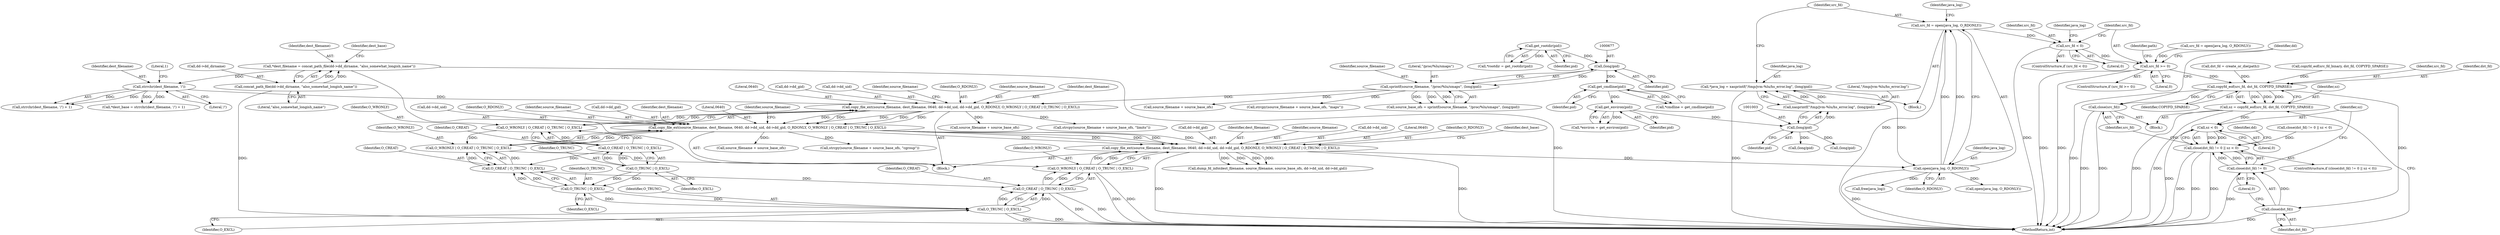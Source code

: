 digraph "0_abrt_8939398b82006ba1fec4ed491339fc075f43fc7c_1@API" {
"1001006" [label="(Call,src_fd = open(java_log, O_RDONLY))"];
"1001008" [label="(Call,open(java_log, O_RDONLY))"];
"1000998" [label="(Call,*java_log = xasprintf(\"/tmp/jvm-%lu/hs_error.log\", (long)pid))"];
"1001000" [label="(Call,xasprintf(\"/tmp/jvm-%lu/hs_error.log\", (long)pid))"];
"1001002" [label="(Call,(long)pid)"];
"1000857" [label="(Call,get_environ(pid))"];
"1000850" [label="(Call,get_cmdline(pid))"];
"1000676" [label="(Call,(long)pid)"];
"1000663" [label="(Call,get_rootdir(pid))"];
"1000759" [label="(Call,copy_file_ext(source_filename, dest_filename, 0640, dd->dd_uid, dd->dd_gid, O_RDONLY, O_WRONLY | O_CREAT | O_TRUNC | O_EXCL))"];
"1000733" [label="(Call,copy_file_ext(source_filename, dest_filename, 0640, dd->dd_uid, dd->dd_gid, O_RDONLY, O_WRONLY | O_CREAT | O_TRUNC | O_EXCL))"];
"1000707" [label="(Call,copy_file_ext(source_filename, dest_filename, 0640, dd->dd_uid, dd->dd_gid, O_RDONLY, O_WRONLY | O_CREAT | O_TRUNC | O_EXCL))"];
"1000673" [label="(Call,sprintf(source_filename, \"/proc/%lu/smaps\", (long)pid))"];
"1000695" [label="(Call,strrchr(dest_filename, '/'))"];
"1000684" [label="(Call,*dest_filename = concat_path_file(dd->dd_dirname, \"also_somewhat_longish_name\"))"];
"1000686" [label="(Call,concat_path_file(dd->dd_dirname, \"also_somewhat_longish_name\"))"];
"1000718" [label="(Call,O_WRONLY | O_CREAT | O_TRUNC | O_EXCL)"];
"1000720" [label="(Call,O_CREAT | O_TRUNC | O_EXCL)"];
"1000722" [label="(Call,O_TRUNC | O_EXCL)"];
"1000744" [label="(Call,O_WRONLY | O_CREAT | O_TRUNC | O_EXCL)"];
"1000746" [label="(Call,O_CREAT | O_TRUNC | O_EXCL)"];
"1000748" [label="(Call,O_TRUNC | O_EXCL)"];
"1000770" [label="(Call,O_WRONLY | O_CREAT | O_TRUNC | O_EXCL)"];
"1000772" [label="(Call,O_CREAT | O_TRUNC | O_EXCL)"];
"1000774" [label="(Call,O_TRUNC | O_EXCL)"];
"1001014" [label="(Call,src_fd < 0)"];
"1001034" [label="(Call,src_fd >= 0)"];
"1001051" [label="(Call,copyfd_eof(src_fd, dst_fd, COPYFD_SPARSE))"];
"1001049" [label="(Call,sz = copyfd_eof(src_fd, dst_fd, COPYFD_SPARSE))"];
"1001061" [label="(Call,sz < 0)"];
"1001056" [label="(Call,close(dst_fd) != 0 || sz < 0)"];
"1001058" [label="(Call,close(dst_fd))"];
"1001057" [label="(Call,close(dst_fd) != 0)"];
"1001070" [label="(Call,close(src_fd))"];
"1000714" [label="(Call,dd->dd_gid)"];
"1001051" [label="(Call,copyfd_eof(src_fd, dst_fd, COPYFD_SPARSE))"];
"1001059" [label="(Identifier,dst_fd)"];
"1001060" [label="(Literal,0)"];
"1001055" [label="(ControlStructure,if (close(dst_fd) != 0 || sz < 0))"];
"1000848" [label="(Call,*cmdline = get_cmdline(pid))"];
"1000699" [label="(Call,strcpy(source_filename + source_base_ofs, \"maps\"))"];
"1001052" [label="(Identifier,src_fd)"];
"1001009" [label="(Identifier,java_log)"];
"1001035" [label="(Identifier,src_fd)"];
"1000663" [label="(Call,get_rootdir(pid))"];
"1000766" [label="(Call,dd->dd_gid)"];
"1000772" [label="(Call,O_CREAT | O_TRUNC | O_EXCL)"];
"1000718" [label="(Call,O_WRONLY | O_CREAT | O_TRUNC | O_EXCL)"];
"1000674" [label="(Identifier,source_filename)"];
"1000695" [label="(Call,strrchr(dest_filename, '/'))"];
"1000761" [label="(Identifier,dest_filename)"];
"1000671" [label="(Call,source_base_ofs = sprintf(source_filename, \"/proc/%lu/smaps\", (long)pid))"];
"1000686" [label="(Call,concat_path_file(dd->dd_dirname, \"also_somewhat_longish_name\"))"];
"1000999" [label="(Identifier,java_log)"];
"1000711" [label="(Call,dd->dd_uid)"];
"1001006" [label="(Call,src_fd = open(java_log, O_RDONLY))"];
"1001002" [label="(Call,(long)pid)"];
"1000727" [label="(Identifier,source_filename)"];
"1000737" [label="(Call,dd->dd_uid)"];
"1000722" [label="(Call,O_TRUNC | O_EXCL)"];
"1000675" [label="(Literal,\"/proc/%lu/smaps\")"];
"1000694" [label="(Call,strrchr(dest_filename, '/') + 1)"];
"1000687" [label="(Call,dd->dd_dirname)"];
"1000760" [label="(Identifier,source_filename)"];
"1000858" [label="(Identifier,pid)"];
"1000719" [label="(Identifier,O_WRONLY)"];
"1000684" [label="(Call,*dest_filename = concat_path_file(dd->dd_dirname, \"also_somewhat_longish_name\"))"];
"1000717" [label="(Identifier,O_RDONLY)"];
"1000696" [label="(Identifier,dest_filename)"];
"1001066" [label="(Identifier,dd)"];
"1001007" [label="(Identifier,src_fd)"];
"1001053" [label="(Identifier,dst_fd)"];
"1000773" [label="(Identifier,O_CREAT)"];
"1000743" [label="(Identifier,O_RDONLY)"];
"1000678" [label="(Identifier,pid)"];
"1000700" [label="(Call,source_filename + source_base_ofs)"];
"1001000" [label="(Call,xasprintf(\"/tmp/jvm-%lu/hs_error.log\", (long)pid))"];
"1000673" [label="(Call,sprintf(source_filename, \"/proc/%lu/smaps\", (long)pid))"];
"1001028" [label="(Call,open(java_log, O_RDONLY))"];
"1001037" [label="(Block,)"];
"1001058" [label="(Call,close(dst_fd))"];
"1001023" [label="(Call,(long)pid)"];
"1000746" [label="(Call,O_CREAT | O_TRUNC | O_EXCL)"];
"1001056" [label="(Call,close(dst_fd) != 0 || sz < 0)"];
"1000857" [label="(Call,get_environ(pid))"];
"1001049" [label="(Call,sz = copyfd_eof(src_fd, dst_fd, COPYFD_SPARSE))"];
"1000724" [label="(Identifier,O_EXCL)"];
"1001034" [label="(Call,src_fd >= 0)"];
"1001016" [label="(Literal,0)"];
"1001063" [label="(Literal,0)"];
"1001061" [label="(Call,sz < 0)"];
"1001010" [label="(Identifier,O_RDONLY)"];
"1001011" [label="(Call,free(java_log))"];
"1000749" [label="(Identifier,O_TRUNC)"];
"1000723" [label="(Identifier,O_TRUNC)"];
"1001013" [label="(ControlStructure,if (src_fd < 0))"];
"1000780" [label="(Call,dump_fd_info(dest_filename, source_filename, source_base_ofs, dd->dd_uid, dd->dd_gid))"];
"1000726" [label="(Call,source_filename + source_base_ofs)"];
"1000851" [label="(Identifier,pid)"];
"1000692" [label="(Call,*dest_base = strrchr(dest_filename, '/') + 1)"];
"1000763" [label="(Call,dd->dd_uid)"];
"1000747" [label="(Identifier,O_CREAT)"];
"1000690" [label="(Literal,\"also_somewhat_longish_name\")"];
"1001044" [label="(Call,dst_fd = create_or_die(path))"];
"1001019" [label="(Identifier,java_log)"];
"1000752" [label="(Call,source_filename + source_base_ofs)"];
"1001070" [label="(Call,close(src_fd))"];
"1001036" [label="(Literal,0)"];
"1000721" [label="(Identifier,O_CREAT)"];
"1001073" [label="(Identifier,dd)"];
"1000996" [label="(Block,)"];
"1000664" [label="(Identifier,pid)"];
"1000855" [label="(Call,*environ = get_environ(pid))"];
"1001057" [label="(Call,close(dst_fd) != 0)"];
"1000762" [label="(Literal,0640)"];
"1000744" [label="(Call,O_WRONLY | O_CREAT | O_TRUNC | O_EXCL)"];
"1000774" [label="(Call,O_TRUNC | O_EXCL)"];
"1000698" [label="(Literal,1)"];
"1001050" [label="(Identifier,sz)"];
"1000750" [label="(Identifier,O_EXCL)"];
"1001062" [label="(Identifier,sz)"];
"1000998" [label="(Call,*java_log = xasprintf(\"/tmp/jvm-%lu/hs_error.log\", (long)pid))"];
"1000776" [label="(Identifier,O_EXCL)"];
"1000661" [label="(Call,*rootdir = get_rootdir(pid))"];
"1000771" [label="(Identifier,O_WRONLY)"];
"1000734" [label="(Identifier,source_filename)"];
"1001001" [label="(Literal,\"/tmp/jvm-%lu/hs_error.log\")"];
"1000751" [label="(Call,strcpy(source_filename + source_base_ofs, \"cgroup\"))"];
"1001012" [label="(Identifier,java_log)"];
"1000720" [label="(Call,O_CREAT | O_TRUNC | O_EXCL)"];
"1000769" [label="(Identifier,O_RDONLY)"];
"1001105" [label="(Call,(long)pid)"];
"1001040" [label="(Identifier,path)"];
"1000778" [label="(Identifier,dest_base)"];
"1000708" [label="(Identifier,source_filename)"];
"1001071" [label="(Identifier,src_fd)"];
"1001033" [label="(ControlStructure,if (src_fd >= 0))"];
"1000850" [label="(Call,get_cmdline(pid))"];
"1000770" [label="(Call,O_WRONLY | O_CREAT | O_TRUNC | O_EXCL)"];
"1000908" [label="(Call,close(dst_fd) != 0 || sz < 0)"];
"1001014" [label="(Call,src_fd < 0)"];
"1001004" [label="(Identifier,pid)"];
"1000676" [label="(Call,(long)pid)"];
"1000740" [label="(Call,dd->dd_gid)"];
"1000685" [label="(Identifier,dest_filename)"];
"1000697" [label="(Literal,'/')"];
"1000725" [label="(Call,strcpy(source_filename + source_base_ofs, \"limits\"))"];
"1000775" [label="(Identifier,O_TRUNC)"];
"1000735" [label="(Identifier,dest_filename)"];
"1001008" [label="(Call,open(java_log, O_RDONLY))"];
"1000709" [label="(Identifier,dest_filename)"];
"1000759" [label="(Call,copy_file_ext(source_filename, dest_filename, 0640, dd->dd_uid, dd->dd_gid, O_RDONLY, O_WRONLY | O_CREAT | O_TRUNC | O_EXCL))"];
"1001015" [label="(Identifier,src_fd)"];
"1000898" [label="(Call,copyfd_eof(src_fd_binary, dst_fd, COPYFD_SPARSE))"];
"1000733" [label="(Call,copy_file_ext(source_filename, dest_filename, 0640, dd->dd_uid, dd->dd_gid, O_RDONLY, O_WRONLY | O_CREAT | O_TRUNC | O_EXCL))"];
"1000745" [label="(Identifier,O_WRONLY)"];
"1000710" [label="(Literal,0640)"];
"1000707" [label="(Call,copy_file_ext(source_filename, dest_filename, 0640, dd->dd_uid, dd->dd_gid, O_RDONLY, O_WRONLY | O_CREAT | O_TRUNC | O_EXCL))"];
"1000736" [label="(Literal,0640)"];
"1000693" [label="(Identifier,dest_base)"];
"1000753" [label="(Identifier,source_filename)"];
"1001054" [label="(Identifier,COPYFD_SPARSE)"];
"1001237" [label="(MethodReturn,int)"];
"1000748" [label="(Call,O_TRUNC | O_EXCL)"];
"1000659" [label="(Block,)"];
"1001026" [label="(Call,src_fd = open(java_log, O_RDONLY))"];
"1001006" -> "1000996"  [label="AST: "];
"1001006" -> "1001008"  [label="CFG: "];
"1001007" -> "1001006"  [label="AST: "];
"1001008" -> "1001006"  [label="AST: "];
"1001012" -> "1001006"  [label="CFG: "];
"1001006" -> "1001237"  [label="DDG: "];
"1001008" -> "1001006"  [label="DDG: "];
"1001008" -> "1001006"  [label="DDG: "];
"1001006" -> "1001014"  [label="DDG: "];
"1001008" -> "1001010"  [label="CFG: "];
"1001009" -> "1001008"  [label="AST: "];
"1001010" -> "1001008"  [label="AST: "];
"1001008" -> "1001237"  [label="DDG: "];
"1000998" -> "1001008"  [label="DDG: "];
"1000759" -> "1001008"  [label="DDG: "];
"1001008" -> "1001011"  [label="DDG: "];
"1001008" -> "1001028"  [label="DDG: "];
"1000998" -> "1000996"  [label="AST: "];
"1000998" -> "1001000"  [label="CFG: "];
"1000999" -> "1000998"  [label="AST: "];
"1001000" -> "1000998"  [label="AST: "];
"1001007" -> "1000998"  [label="CFG: "];
"1000998" -> "1001237"  [label="DDG: "];
"1001000" -> "1000998"  [label="DDG: "];
"1001000" -> "1000998"  [label="DDG: "];
"1001000" -> "1001002"  [label="CFG: "];
"1001001" -> "1001000"  [label="AST: "];
"1001002" -> "1001000"  [label="AST: "];
"1001002" -> "1001000"  [label="DDG: "];
"1001002" -> "1001004"  [label="CFG: "];
"1001003" -> "1001002"  [label="AST: "];
"1001004" -> "1001002"  [label="AST: "];
"1000857" -> "1001002"  [label="DDG: "];
"1001002" -> "1001023"  [label="DDG: "];
"1001002" -> "1001105"  [label="DDG: "];
"1000857" -> "1000855"  [label="AST: "];
"1000857" -> "1000858"  [label="CFG: "];
"1000858" -> "1000857"  [label="AST: "];
"1000855" -> "1000857"  [label="CFG: "];
"1000857" -> "1000855"  [label="DDG: "];
"1000850" -> "1000857"  [label="DDG: "];
"1000850" -> "1000848"  [label="AST: "];
"1000850" -> "1000851"  [label="CFG: "];
"1000851" -> "1000850"  [label="AST: "];
"1000848" -> "1000850"  [label="CFG: "];
"1000850" -> "1000848"  [label="DDG: "];
"1000676" -> "1000850"  [label="DDG: "];
"1000676" -> "1000673"  [label="AST: "];
"1000676" -> "1000678"  [label="CFG: "];
"1000677" -> "1000676"  [label="AST: "];
"1000678" -> "1000676"  [label="AST: "];
"1000673" -> "1000676"  [label="CFG: "];
"1000676" -> "1000673"  [label="DDG: "];
"1000663" -> "1000676"  [label="DDG: "];
"1000663" -> "1000661"  [label="AST: "];
"1000663" -> "1000664"  [label="CFG: "];
"1000664" -> "1000663"  [label="AST: "];
"1000661" -> "1000663"  [label="CFG: "];
"1000663" -> "1000661"  [label="DDG: "];
"1000759" -> "1000659"  [label="AST: "];
"1000759" -> "1000770"  [label="CFG: "];
"1000760" -> "1000759"  [label="AST: "];
"1000761" -> "1000759"  [label="AST: "];
"1000762" -> "1000759"  [label="AST: "];
"1000763" -> "1000759"  [label="AST: "];
"1000766" -> "1000759"  [label="AST: "];
"1000769" -> "1000759"  [label="AST: "];
"1000770" -> "1000759"  [label="AST: "];
"1000778" -> "1000759"  [label="CFG: "];
"1000759" -> "1001237"  [label="DDG: "];
"1000759" -> "1001237"  [label="DDG: "];
"1000733" -> "1000759"  [label="DDG: "];
"1000733" -> "1000759"  [label="DDG: "];
"1000733" -> "1000759"  [label="DDG: "];
"1000733" -> "1000759"  [label="DDG: "];
"1000733" -> "1000759"  [label="DDG: "];
"1000770" -> "1000759"  [label="DDG: "];
"1000770" -> "1000759"  [label="DDG: "];
"1000759" -> "1000780"  [label="DDG: "];
"1000759" -> "1000780"  [label="DDG: "];
"1000759" -> "1000780"  [label="DDG: "];
"1000759" -> "1000780"  [label="DDG: "];
"1000733" -> "1000659"  [label="AST: "];
"1000733" -> "1000744"  [label="CFG: "];
"1000734" -> "1000733"  [label="AST: "];
"1000735" -> "1000733"  [label="AST: "];
"1000736" -> "1000733"  [label="AST: "];
"1000737" -> "1000733"  [label="AST: "];
"1000740" -> "1000733"  [label="AST: "];
"1000743" -> "1000733"  [label="AST: "];
"1000744" -> "1000733"  [label="AST: "];
"1000753" -> "1000733"  [label="CFG: "];
"1000707" -> "1000733"  [label="DDG: "];
"1000707" -> "1000733"  [label="DDG: "];
"1000707" -> "1000733"  [label="DDG: "];
"1000707" -> "1000733"  [label="DDG: "];
"1000707" -> "1000733"  [label="DDG: "];
"1000744" -> "1000733"  [label="DDG: "];
"1000744" -> "1000733"  [label="DDG: "];
"1000733" -> "1000751"  [label="DDG: "];
"1000733" -> "1000752"  [label="DDG: "];
"1000707" -> "1000659"  [label="AST: "];
"1000707" -> "1000718"  [label="CFG: "];
"1000708" -> "1000707"  [label="AST: "];
"1000709" -> "1000707"  [label="AST: "];
"1000710" -> "1000707"  [label="AST: "];
"1000711" -> "1000707"  [label="AST: "];
"1000714" -> "1000707"  [label="AST: "];
"1000717" -> "1000707"  [label="AST: "];
"1000718" -> "1000707"  [label="AST: "];
"1000727" -> "1000707"  [label="CFG: "];
"1000673" -> "1000707"  [label="DDG: "];
"1000695" -> "1000707"  [label="DDG: "];
"1000718" -> "1000707"  [label="DDG: "];
"1000718" -> "1000707"  [label="DDG: "];
"1000707" -> "1000725"  [label="DDG: "];
"1000707" -> "1000726"  [label="DDG: "];
"1000673" -> "1000671"  [label="AST: "];
"1000674" -> "1000673"  [label="AST: "];
"1000675" -> "1000673"  [label="AST: "];
"1000671" -> "1000673"  [label="CFG: "];
"1000673" -> "1000671"  [label="DDG: "];
"1000673" -> "1000671"  [label="DDG: "];
"1000673" -> "1000671"  [label="DDG: "];
"1000673" -> "1000699"  [label="DDG: "];
"1000673" -> "1000700"  [label="DDG: "];
"1000695" -> "1000694"  [label="AST: "];
"1000695" -> "1000697"  [label="CFG: "];
"1000696" -> "1000695"  [label="AST: "];
"1000697" -> "1000695"  [label="AST: "];
"1000698" -> "1000695"  [label="CFG: "];
"1000695" -> "1000692"  [label="DDG: "];
"1000695" -> "1000692"  [label="DDG: "];
"1000695" -> "1000694"  [label="DDG: "];
"1000695" -> "1000694"  [label="DDG: "];
"1000684" -> "1000695"  [label="DDG: "];
"1000684" -> "1000659"  [label="AST: "];
"1000684" -> "1000686"  [label="CFG: "];
"1000685" -> "1000684"  [label="AST: "];
"1000686" -> "1000684"  [label="AST: "];
"1000693" -> "1000684"  [label="CFG: "];
"1000684" -> "1001237"  [label="DDG: "];
"1000686" -> "1000684"  [label="DDG: "];
"1000686" -> "1000684"  [label="DDG: "];
"1000686" -> "1000690"  [label="CFG: "];
"1000687" -> "1000686"  [label="AST: "];
"1000690" -> "1000686"  [label="AST: "];
"1000686" -> "1001237"  [label="DDG: "];
"1000718" -> "1000720"  [label="CFG: "];
"1000719" -> "1000718"  [label="AST: "];
"1000720" -> "1000718"  [label="AST: "];
"1000720" -> "1000718"  [label="DDG: "];
"1000720" -> "1000718"  [label="DDG: "];
"1000718" -> "1000744"  [label="DDG: "];
"1000720" -> "1000722"  [label="CFG: "];
"1000721" -> "1000720"  [label="AST: "];
"1000722" -> "1000720"  [label="AST: "];
"1000722" -> "1000720"  [label="DDG: "];
"1000722" -> "1000720"  [label="DDG: "];
"1000720" -> "1000746"  [label="DDG: "];
"1000722" -> "1000724"  [label="CFG: "];
"1000723" -> "1000722"  [label="AST: "];
"1000724" -> "1000722"  [label="AST: "];
"1000722" -> "1000748"  [label="DDG: "];
"1000722" -> "1000748"  [label="DDG: "];
"1000744" -> "1000746"  [label="CFG: "];
"1000745" -> "1000744"  [label="AST: "];
"1000746" -> "1000744"  [label="AST: "];
"1000746" -> "1000744"  [label="DDG: "];
"1000746" -> "1000744"  [label="DDG: "];
"1000744" -> "1000770"  [label="DDG: "];
"1000746" -> "1000748"  [label="CFG: "];
"1000747" -> "1000746"  [label="AST: "];
"1000748" -> "1000746"  [label="AST: "];
"1000748" -> "1000746"  [label="DDG: "];
"1000748" -> "1000746"  [label="DDG: "];
"1000746" -> "1000772"  [label="DDG: "];
"1000748" -> "1000750"  [label="CFG: "];
"1000749" -> "1000748"  [label="AST: "];
"1000750" -> "1000748"  [label="AST: "];
"1000748" -> "1000774"  [label="DDG: "];
"1000748" -> "1000774"  [label="DDG: "];
"1000770" -> "1000772"  [label="CFG: "];
"1000771" -> "1000770"  [label="AST: "];
"1000772" -> "1000770"  [label="AST: "];
"1000770" -> "1001237"  [label="DDG: "];
"1000770" -> "1001237"  [label="DDG: "];
"1000772" -> "1000770"  [label="DDG: "];
"1000772" -> "1000770"  [label="DDG: "];
"1000772" -> "1000774"  [label="CFG: "];
"1000773" -> "1000772"  [label="AST: "];
"1000774" -> "1000772"  [label="AST: "];
"1000772" -> "1001237"  [label="DDG: "];
"1000772" -> "1001237"  [label="DDG: "];
"1000774" -> "1000772"  [label="DDG: "];
"1000774" -> "1000772"  [label="DDG: "];
"1000774" -> "1000776"  [label="CFG: "];
"1000775" -> "1000774"  [label="AST: "];
"1000776" -> "1000774"  [label="AST: "];
"1000774" -> "1001237"  [label="DDG: "];
"1000774" -> "1001237"  [label="DDG: "];
"1001014" -> "1001013"  [label="AST: "];
"1001014" -> "1001016"  [label="CFG: "];
"1001015" -> "1001014"  [label="AST: "];
"1001016" -> "1001014"  [label="AST: "];
"1001019" -> "1001014"  [label="CFG: "];
"1001035" -> "1001014"  [label="CFG: "];
"1001014" -> "1001237"  [label="DDG: "];
"1001014" -> "1001034"  [label="DDG: "];
"1001034" -> "1001033"  [label="AST: "];
"1001034" -> "1001036"  [label="CFG: "];
"1001035" -> "1001034"  [label="AST: "];
"1001036" -> "1001034"  [label="AST: "];
"1001040" -> "1001034"  [label="CFG: "];
"1001073" -> "1001034"  [label="CFG: "];
"1001034" -> "1001237"  [label="DDG: "];
"1001034" -> "1001237"  [label="DDG: "];
"1001026" -> "1001034"  [label="DDG: "];
"1001034" -> "1001051"  [label="DDG: "];
"1001051" -> "1001049"  [label="AST: "];
"1001051" -> "1001054"  [label="CFG: "];
"1001052" -> "1001051"  [label="AST: "];
"1001053" -> "1001051"  [label="AST: "];
"1001054" -> "1001051"  [label="AST: "];
"1001049" -> "1001051"  [label="CFG: "];
"1001051" -> "1001237"  [label="DDG: "];
"1001051" -> "1001049"  [label="DDG: "];
"1001051" -> "1001049"  [label="DDG: "];
"1001051" -> "1001049"  [label="DDG: "];
"1001044" -> "1001051"  [label="DDG: "];
"1000898" -> "1001051"  [label="DDG: "];
"1001051" -> "1001058"  [label="DDG: "];
"1001051" -> "1001070"  [label="DDG: "];
"1001049" -> "1001037"  [label="AST: "];
"1001050" -> "1001049"  [label="AST: "];
"1001059" -> "1001049"  [label="CFG: "];
"1001049" -> "1001237"  [label="DDG: "];
"1001049" -> "1001237"  [label="DDG: "];
"1001049" -> "1001061"  [label="DDG: "];
"1001061" -> "1001056"  [label="AST: "];
"1001061" -> "1001063"  [label="CFG: "];
"1001062" -> "1001061"  [label="AST: "];
"1001063" -> "1001061"  [label="AST: "];
"1001056" -> "1001061"  [label="CFG: "];
"1001061" -> "1001237"  [label="DDG: "];
"1001061" -> "1001056"  [label="DDG: "];
"1001061" -> "1001056"  [label="DDG: "];
"1001056" -> "1001055"  [label="AST: "];
"1001056" -> "1001057"  [label="CFG: "];
"1001057" -> "1001056"  [label="AST: "];
"1001066" -> "1001056"  [label="CFG: "];
"1001071" -> "1001056"  [label="CFG: "];
"1001056" -> "1001237"  [label="DDG: "];
"1001056" -> "1001237"  [label="DDG: "];
"1001056" -> "1001237"  [label="DDG: "];
"1001057" -> "1001056"  [label="DDG: "];
"1001057" -> "1001056"  [label="DDG: "];
"1000908" -> "1001056"  [label="DDG: "];
"1001058" -> "1001057"  [label="AST: "];
"1001058" -> "1001059"  [label="CFG: "];
"1001059" -> "1001058"  [label="AST: "];
"1001060" -> "1001058"  [label="CFG: "];
"1001058" -> "1001237"  [label="DDG: "];
"1001058" -> "1001057"  [label="DDG: "];
"1001057" -> "1001060"  [label="CFG: "];
"1001060" -> "1001057"  [label="AST: "];
"1001062" -> "1001057"  [label="CFG: "];
"1001057" -> "1001237"  [label="DDG: "];
"1001070" -> "1001037"  [label="AST: "];
"1001070" -> "1001071"  [label="CFG: "];
"1001071" -> "1001070"  [label="AST: "];
"1001073" -> "1001070"  [label="CFG: "];
"1001070" -> "1001237"  [label="DDG: "];
"1001070" -> "1001237"  [label="DDG: "];
}
